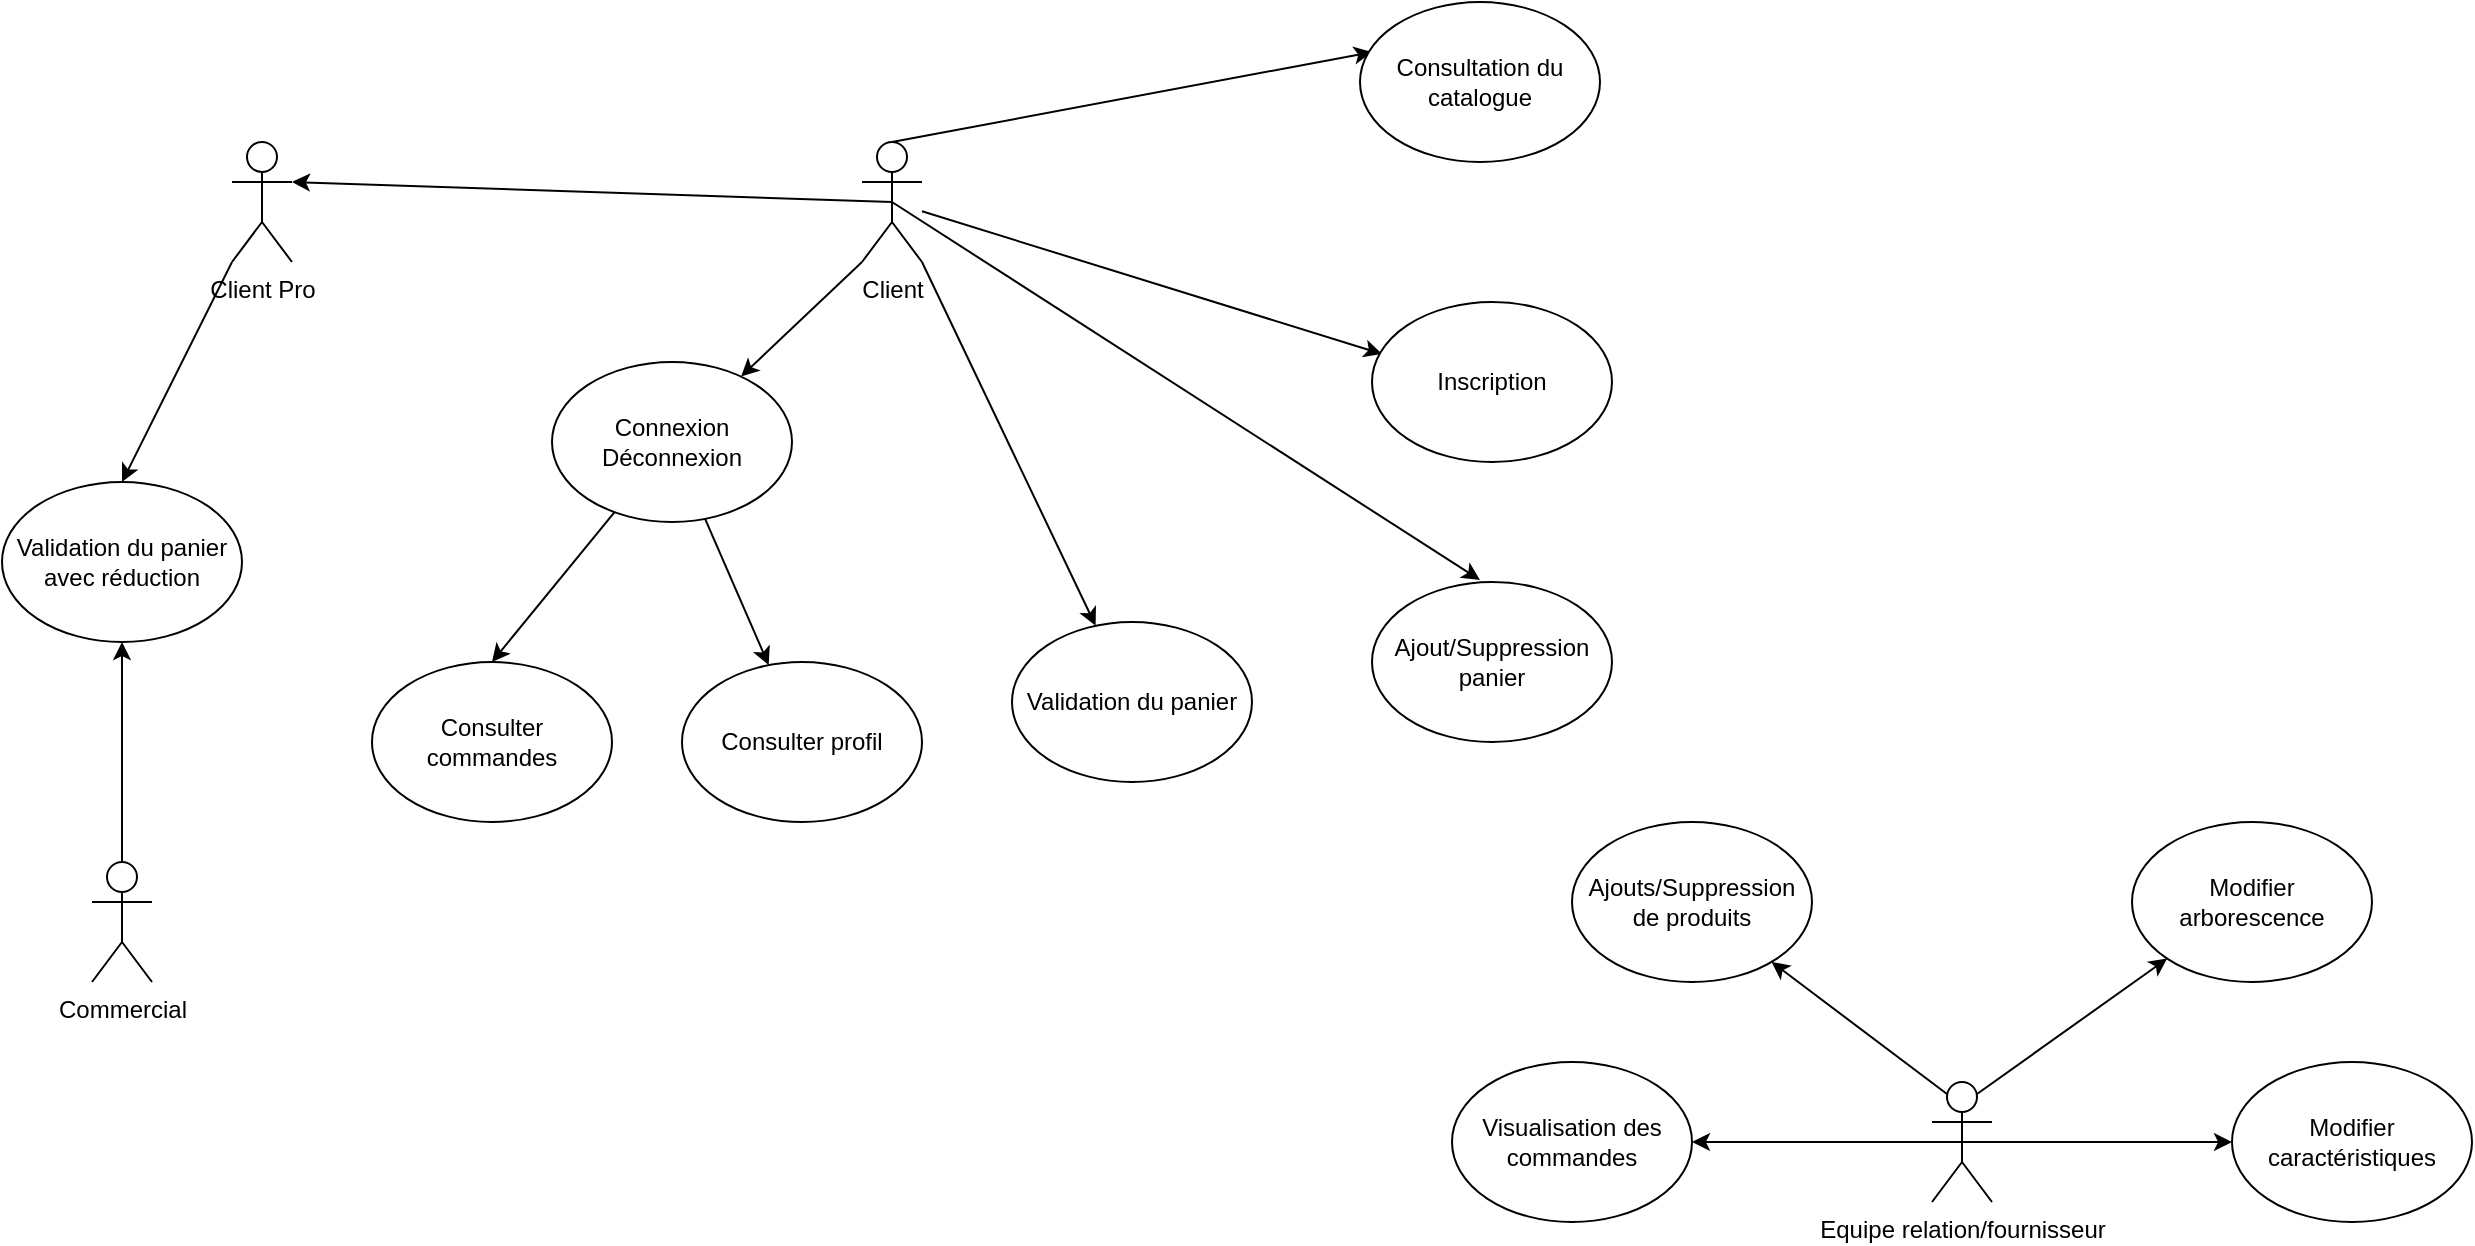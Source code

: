 <mxfile version="21.1.1" type="device">
  <diagram name="Page-1" id="nKC2hRawaoHiGWS2uSNb">
    <mxGraphModel dx="2187" dy="751" grid="1" gridSize="10" guides="1" tooltips="1" connect="1" arrows="1" fold="1" page="1" pageScale="1" pageWidth="827" pageHeight="1169" math="0" shadow="0">
      <root>
        <mxCell id="0" />
        <mxCell id="1" parent="0" />
        <mxCell id="mvx52Jp6LdSX16bdEBGP-12" style="rounded=0;orthogonalLoop=1;jettySize=auto;html=1;exitX=0;exitY=1;exitDx=0;exitDy=0;exitPerimeter=0;" parent="1" source="mvx52Jp6LdSX16bdEBGP-1" target="mvx52Jp6LdSX16bdEBGP-9" edge="1">
          <mxGeometry relative="1" as="geometry" />
        </mxCell>
        <mxCell id="mvx52Jp6LdSX16bdEBGP-13" style="rounded=0;orthogonalLoop=1;jettySize=auto;html=1;exitX=1;exitY=1;exitDx=0;exitDy=0;exitPerimeter=0;" parent="1" source="mvx52Jp6LdSX16bdEBGP-1" target="mvx52Jp6LdSX16bdEBGP-10" edge="1">
          <mxGeometry relative="1" as="geometry" />
        </mxCell>
        <mxCell id="mvx52Jp6LdSX16bdEBGP-14" style="rounded=0;orthogonalLoop=1;jettySize=auto;html=1;entryX=0.042;entryY=0.325;entryDx=0;entryDy=0;entryPerimeter=0;" parent="1" source="mvx52Jp6LdSX16bdEBGP-1" target="mvx52Jp6LdSX16bdEBGP-8" edge="1">
          <mxGeometry relative="1" as="geometry" />
        </mxCell>
        <mxCell id="mvx52Jp6LdSX16bdEBGP-15" style="rounded=0;orthogonalLoop=1;jettySize=auto;html=1;exitX=0.5;exitY=0;exitDx=0;exitDy=0;exitPerimeter=0;entryX=0.05;entryY=0.313;entryDx=0;entryDy=0;entryPerimeter=0;" parent="1" source="mvx52Jp6LdSX16bdEBGP-1" target="mvx52Jp6LdSX16bdEBGP-7" edge="1">
          <mxGeometry relative="1" as="geometry" />
        </mxCell>
        <mxCell id="mvx52Jp6LdSX16bdEBGP-1" value="Client" style="shape=umlActor;verticalLabelPosition=bottom;verticalAlign=top;html=1;outlineConnect=0;" parent="1" vertex="1">
          <mxGeometry x="105" y="110" width="30" height="60" as="geometry" />
        </mxCell>
        <mxCell id="mvx52Jp6LdSX16bdEBGP-16" style="rounded=0;orthogonalLoop=1;jettySize=auto;html=1;exitX=0.25;exitY=0.1;exitDx=0;exitDy=0;exitPerimeter=0;" parent="1" source="mvx52Jp6LdSX16bdEBGP-4" target="mvx52Jp6LdSX16bdEBGP-6" edge="1">
          <mxGeometry relative="1" as="geometry" />
        </mxCell>
        <mxCell id="mvx52Jp6LdSX16bdEBGP-17" style="edgeStyle=orthogonalEdgeStyle;rounded=0;orthogonalLoop=1;jettySize=auto;html=1;exitX=0.5;exitY=0.5;exitDx=0;exitDy=0;exitPerimeter=0;" parent="1" source="mvx52Jp6LdSX16bdEBGP-4" target="mvx52Jp6LdSX16bdEBGP-5" edge="1">
          <mxGeometry relative="1" as="geometry" />
        </mxCell>
        <mxCell id="jdKJyRVEshSO0HLdhIhg-7" style="rounded=0;orthogonalLoop=1;jettySize=auto;html=1;entryX=0;entryY=1;entryDx=0;entryDy=0;exitX=0.75;exitY=0.1;exitDx=0;exitDy=0;exitPerimeter=0;" parent="1" source="mvx52Jp6LdSX16bdEBGP-4" target="jdKJyRVEshSO0HLdhIhg-6" edge="1">
          <mxGeometry relative="1" as="geometry">
            <mxPoint x="670" y="590" as="sourcePoint" />
          </mxGeometry>
        </mxCell>
        <mxCell id="jdKJyRVEshSO0HLdhIhg-9" style="rounded=0;orthogonalLoop=1;jettySize=auto;html=1;entryX=0;entryY=0.5;entryDx=0;entryDy=0;exitX=0.5;exitY=0.5;exitDx=0;exitDy=0;exitPerimeter=0;" parent="1" source="mvx52Jp6LdSX16bdEBGP-4" target="jdKJyRVEshSO0HLdhIhg-8" edge="1">
          <mxGeometry relative="1" as="geometry" />
        </mxCell>
        <mxCell id="mvx52Jp6LdSX16bdEBGP-4" value="Equipe relation/fournisseur" style="shape=umlActor;verticalLabelPosition=bottom;verticalAlign=top;html=1;outlineConnect=0;" parent="1" vertex="1">
          <mxGeometry x="640" y="580" width="30" height="60" as="geometry" />
        </mxCell>
        <mxCell id="mvx52Jp6LdSX16bdEBGP-5" value="Visualisation des commandes" style="ellipse;whiteSpace=wrap;html=1;" parent="1" vertex="1">
          <mxGeometry x="400" y="570" width="120" height="80" as="geometry" />
        </mxCell>
        <mxCell id="mvx52Jp6LdSX16bdEBGP-6" value="Ajouts/Suppression de produits" style="ellipse;whiteSpace=wrap;html=1;" parent="1" vertex="1">
          <mxGeometry x="460" y="450" width="120" height="80" as="geometry" />
        </mxCell>
        <mxCell id="mvx52Jp6LdSX16bdEBGP-7" value="Consultation du catalogue" style="ellipse;whiteSpace=wrap;html=1;" parent="1" vertex="1">
          <mxGeometry x="354" y="40" width="120" height="80" as="geometry" />
        </mxCell>
        <mxCell id="mvx52Jp6LdSX16bdEBGP-8" value="Inscription" style="ellipse;whiteSpace=wrap;html=1;" parent="1" vertex="1">
          <mxGeometry x="360" y="190" width="120" height="80" as="geometry" />
        </mxCell>
        <mxCell id="jdKJyRVEshSO0HLdhIhg-5" value="" style="rounded=0;orthogonalLoop=1;jettySize=auto;html=1;" parent="1" source="mvx52Jp6LdSX16bdEBGP-9" target="jdKJyRVEshSO0HLdhIhg-4" edge="1">
          <mxGeometry relative="1" as="geometry" />
        </mxCell>
        <mxCell id="XuHZYy7bjZ2x4qxbibcl-2" style="edgeStyle=none;rounded=0;orthogonalLoop=1;jettySize=auto;html=1;entryX=0.5;entryY=0;entryDx=0;entryDy=0;" edge="1" parent="1" source="mvx52Jp6LdSX16bdEBGP-9" target="XuHZYy7bjZ2x4qxbibcl-1">
          <mxGeometry relative="1" as="geometry" />
        </mxCell>
        <mxCell id="mvx52Jp6LdSX16bdEBGP-9" value="&lt;div&gt;Connexion&lt;/div&gt;&lt;div&gt;Déconnexion&lt;/div&gt;" style="ellipse;whiteSpace=wrap;html=1;" parent="1" vertex="1">
          <mxGeometry x="-50" y="220" width="120" height="80" as="geometry" />
        </mxCell>
        <mxCell id="mvx52Jp6LdSX16bdEBGP-10" value="Validation du panier" style="ellipse;whiteSpace=wrap;html=1;" parent="1" vertex="1">
          <mxGeometry x="180" y="350" width="120" height="80" as="geometry" />
        </mxCell>
        <mxCell id="jdKJyRVEshSO0HLdhIhg-1" value="Ajout/Suppression panier" style="ellipse;whiteSpace=wrap;html=1;" parent="1" vertex="1">
          <mxGeometry x="360" y="330" width="120" height="80" as="geometry" />
        </mxCell>
        <mxCell id="jdKJyRVEshSO0HLdhIhg-3" value="" style="endArrow=classic;html=1;rounded=0;exitX=0.5;exitY=0.5;exitDx=0;exitDy=0;exitPerimeter=0;entryX=0.45;entryY=-0.012;entryDx=0;entryDy=0;entryPerimeter=0;" parent="1" source="mvx52Jp6LdSX16bdEBGP-1" target="jdKJyRVEshSO0HLdhIhg-1" edge="1">
          <mxGeometry width="50" height="50" relative="1" as="geometry">
            <mxPoint x="390" y="410" as="sourcePoint" />
            <mxPoint x="-50" y="170" as="targetPoint" />
          </mxGeometry>
        </mxCell>
        <mxCell id="jdKJyRVEshSO0HLdhIhg-4" value="Consulter profil" style="ellipse;whiteSpace=wrap;html=1;" parent="1" vertex="1">
          <mxGeometry x="15" y="370" width="120" height="80" as="geometry" />
        </mxCell>
        <mxCell id="jdKJyRVEshSO0HLdhIhg-6" value="Modifier arborescence" style="ellipse;whiteSpace=wrap;html=1;" parent="1" vertex="1">
          <mxGeometry x="740" y="450" width="120" height="80" as="geometry" />
        </mxCell>
        <mxCell id="jdKJyRVEshSO0HLdhIhg-8" value="Modifier caractéristiques" style="ellipse;whiteSpace=wrap;html=1;" parent="1" vertex="1">
          <mxGeometry x="790" y="570" width="120" height="80" as="geometry" />
        </mxCell>
        <mxCell id="jdKJyRVEshSO0HLdhIhg-18" style="rounded=0;orthogonalLoop=1;jettySize=auto;html=1;entryX=0.5;entryY=0;entryDx=0;entryDy=0;" parent="1" source="jdKJyRVEshSO0HLdhIhg-10" target="jdKJyRVEshSO0HLdhIhg-17" edge="1">
          <mxGeometry relative="1" as="geometry" />
        </mxCell>
        <mxCell id="jdKJyRVEshSO0HLdhIhg-10" value="Client Pro" style="shape=umlActor;verticalLabelPosition=bottom;verticalAlign=top;html=1;outlineConnect=0;" parent="1" vertex="1">
          <mxGeometry x="-210" y="110" width="30" height="60" as="geometry" />
        </mxCell>
        <mxCell id="jdKJyRVEshSO0HLdhIhg-15" style="rounded=0;orthogonalLoop=1;jettySize=auto;html=1;exitX=0.5;exitY=0.5;exitDx=0;exitDy=0;exitPerimeter=0;entryX=1;entryY=0.333;entryDx=0;entryDy=0;entryPerimeter=0;" parent="1" source="mvx52Jp6LdSX16bdEBGP-1" target="jdKJyRVEshSO0HLdhIhg-10" edge="1">
          <mxGeometry relative="1" as="geometry">
            <mxPoint x="-20" y="140" as="targetPoint" />
          </mxGeometry>
        </mxCell>
        <mxCell id="jdKJyRVEshSO0HLdhIhg-17" value="Validation du panier avec réduction" style="ellipse;whiteSpace=wrap;html=1;" parent="1" vertex="1">
          <mxGeometry x="-325" y="280" width="120" height="80" as="geometry" />
        </mxCell>
        <mxCell id="jdKJyRVEshSO0HLdhIhg-19" value="Commercial" style="shape=umlActor;verticalLabelPosition=bottom;verticalAlign=top;html=1;outlineConnect=0;" parent="1" vertex="1">
          <mxGeometry x="-280" y="470" width="30" height="60" as="geometry" />
        </mxCell>
        <mxCell id="jdKJyRVEshSO0HLdhIhg-20" value="" style="endArrow=classic;html=1;rounded=0;exitX=0.5;exitY=0;exitDx=0;exitDy=0;exitPerimeter=0;entryX=0.5;entryY=1;entryDx=0;entryDy=0;" parent="1" source="jdKJyRVEshSO0HLdhIhg-19" target="jdKJyRVEshSO0HLdhIhg-17" edge="1">
          <mxGeometry width="50" height="50" relative="1" as="geometry">
            <mxPoint x="100" y="570" as="sourcePoint" />
            <mxPoint x="150" y="520" as="targetPoint" />
          </mxGeometry>
        </mxCell>
        <mxCell id="XuHZYy7bjZ2x4qxbibcl-1" value="Consulter commandes" style="ellipse;whiteSpace=wrap;html=1;" vertex="1" parent="1">
          <mxGeometry x="-140" y="370" width="120" height="80" as="geometry" />
        </mxCell>
      </root>
    </mxGraphModel>
  </diagram>
</mxfile>
